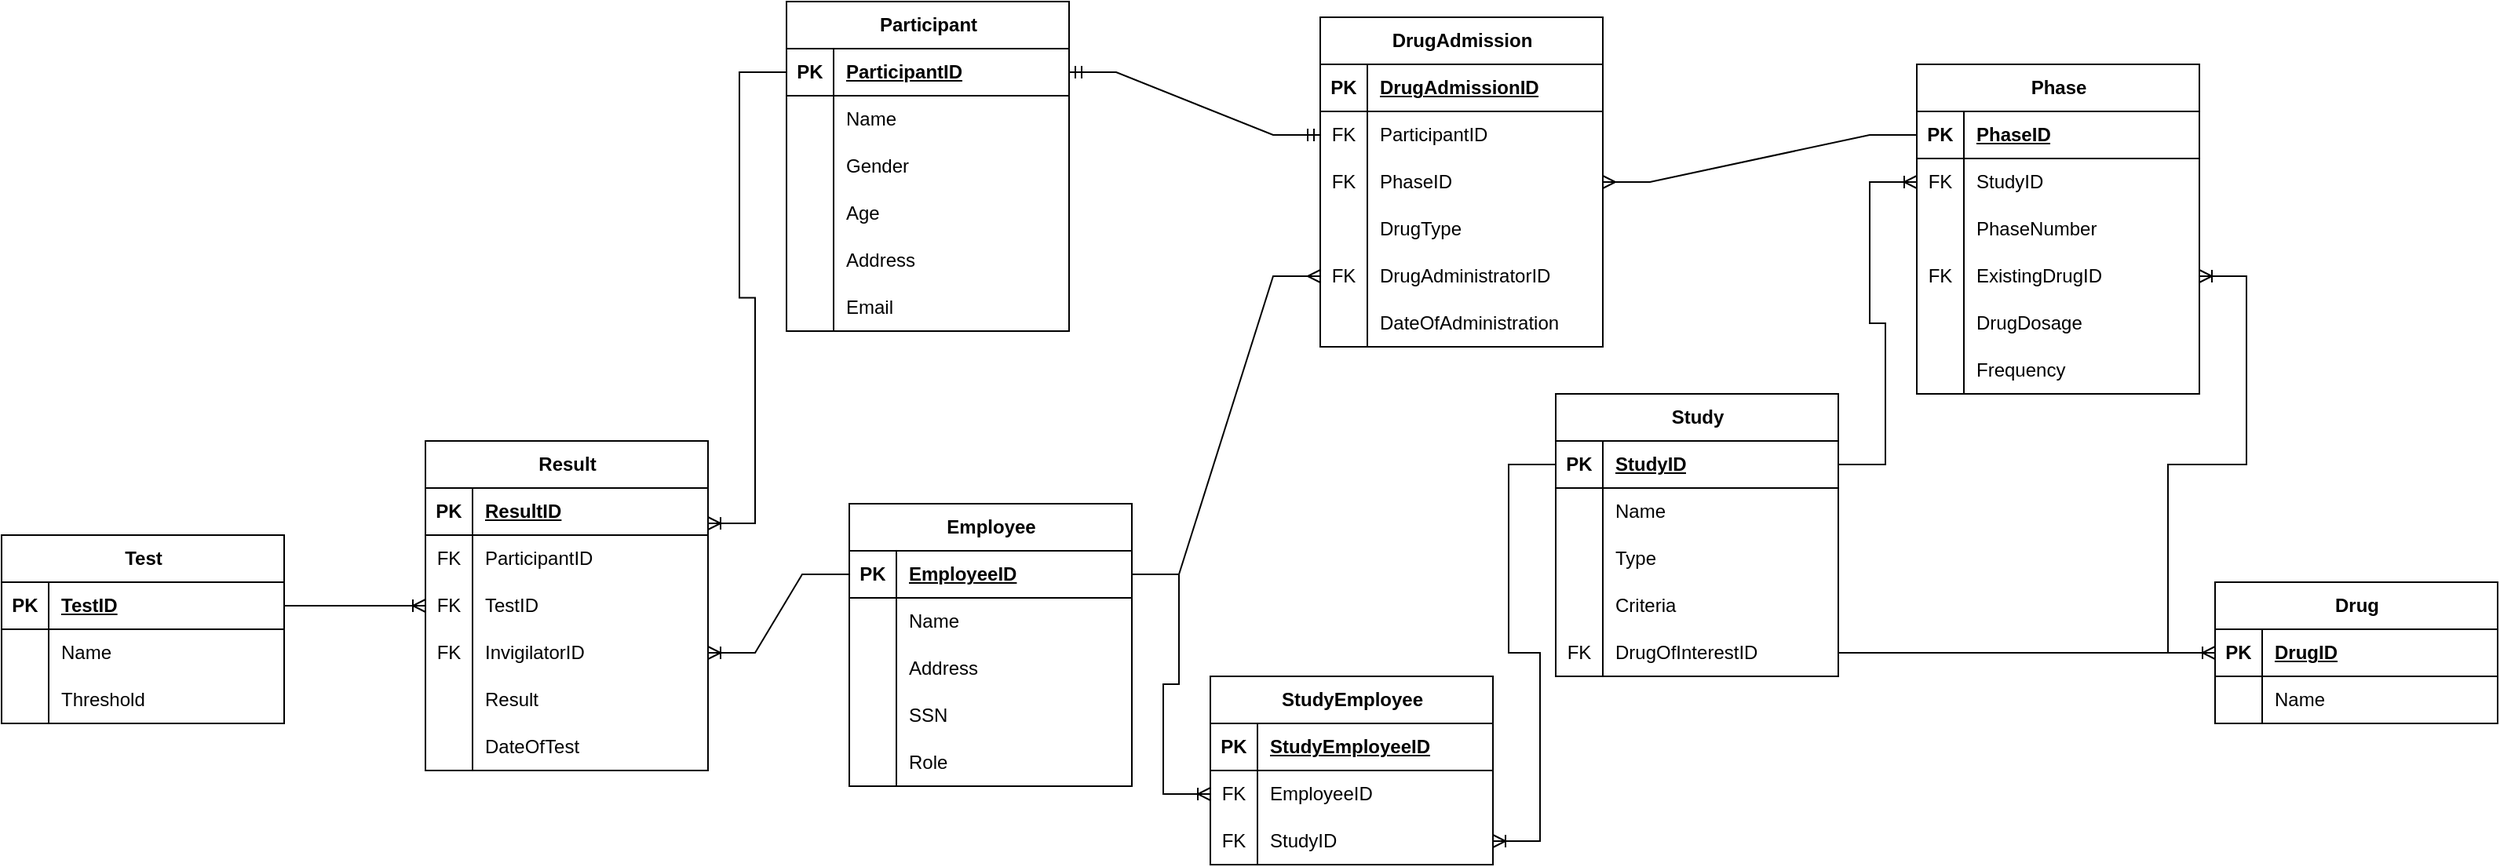 <mxfile version="21.2.1" type="device">
  <diagram name="Page-1" id="j7uCrE-fWcHwlGHhfNjC">
    <mxGraphModel dx="2475" dy="1668" grid="1" gridSize="10" guides="1" tooltips="1" connect="1" arrows="1" fold="1" page="1" pageScale="1" pageWidth="850" pageHeight="1100" math="0" shadow="0">
      <root>
        <mxCell id="0" />
        <mxCell id="1" parent="0" />
        <mxCell id="xBUgIP0bj6KtXKeb2Li7-1" value="DrugAdmission" style="shape=table;startSize=30;container=1;collapsible=1;childLayout=tableLayout;fixedRows=1;rowLines=0;fontStyle=1;align=center;resizeLast=1;html=1;" parent="1" vertex="1">
          <mxGeometry x="250" y="-1060" width="180" height="210" as="geometry" />
        </mxCell>
        <mxCell id="xBUgIP0bj6KtXKeb2Li7-2" value="" style="shape=tableRow;horizontal=0;startSize=0;swimlaneHead=0;swimlaneBody=0;fillColor=none;collapsible=0;dropTarget=0;points=[[0,0.5],[1,0.5]];portConstraint=eastwest;top=0;left=0;right=0;bottom=1;" parent="xBUgIP0bj6KtXKeb2Li7-1" vertex="1">
          <mxGeometry y="30" width="180" height="30" as="geometry" />
        </mxCell>
        <mxCell id="xBUgIP0bj6KtXKeb2Li7-3" value="PK" style="shape=partialRectangle;connectable=0;fillColor=none;top=0;left=0;bottom=0;right=0;fontStyle=1;overflow=hidden;whiteSpace=wrap;html=1;" parent="xBUgIP0bj6KtXKeb2Li7-2" vertex="1">
          <mxGeometry width="30" height="30" as="geometry">
            <mxRectangle width="30" height="30" as="alternateBounds" />
          </mxGeometry>
        </mxCell>
        <mxCell id="xBUgIP0bj6KtXKeb2Li7-4" value="DrugAdmissionID" style="shape=partialRectangle;connectable=0;fillColor=none;top=0;left=0;bottom=0;right=0;align=left;spacingLeft=6;fontStyle=5;overflow=hidden;whiteSpace=wrap;html=1;" parent="xBUgIP0bj6KtXKeb2Li7-2" vertex="1">
          <mxGeometry x="30" width="150" height="30" as="geometry">
            <mxRectangle width="150" height="30" as="alternateBounds" />
          </mxGeometry>
        </mxCell>
        <mxCell id="xBUgIP0bj6KtXKeb2Li7-5" value="" style="shape=tableRow;horizontal=0;startSize=0;swimlaneHead=0;swimlaneBody=0;fillColor=none;collapsible=0;dropTarget=0;points=[[0,0.5],[1,0.5]];portConstraint=eastwest;top=0;left=0;right=0;bottom=0;" parent="xBUgIP0bj6KtXKeb2Li7-1" vertex="1">
          <mxGeometry y="60" width="180" height="30" as="geometry" />
        </mxCell>
        <mxCell id="xBUgIP0bj6KtXKeb2Li7-6" value="FK" style="shape=partialRectangle;connectable=0;fillColor=none;top=0;left=0;bottom=0;right=0;editable=1;overflow=hidden;whiteSpace=wrap;html=1;" parent="xBUgIP0bj6KtXKeb2Li7-5" vertex="1">
          <mxGeometry width="30" height="30" as="geometry">
            <mxRectangle width="30" height="30" as="alternateBounds" />
          </mxGeometry>
        </mxCell>
        <mxCell id="xBUgIP0bj6KtXKeb2Li7-7" value="ParticipantID" style="shape=partialRectangle;connectable=0;fillColor=none;top=0;left=0;bottom=0;right=0;align=left;spacingLeft=6;overflow=hidden;whiteSpace=wrap;html=1;" parent="xBUgIP0bj6KtXKeb2Li7-5" vertex="1">
          <mxGeometry x="30" width="150" height="30" as="geometry">
            <mxRectangle width="150" height="30" as="alternateBounds" />
          </mxGeometry>
        </mxCell>
        <mxCell id="xBUgIP0bj6KtXKeb2Li7-8" value="" style="shape=tableRow;horizontal=0;startSize=0;swimlaneHead=0;swimlaneBody=0;fillColor=none;collapsible=0;dropTarget=0;points=[[0,0.5],[1,0.5]];portConstraint=eastwest;top=0;left=0;right=0;bottom=0;" parent="xBUgIP0bj6KtXKeb2Li7-1" vertex="1">
          <mxGeometry y="90" width="180" height="30" as="geometry" />
        </mxCell>
        <mxCell id="xBUgIP0bj6KtXKeb2Li7-9" value="FK" style="shape=partialRectangle;connectable=0;fillColor=none;top=0;left=0;bottom=0;right=0;editable=1;overflow=hidden;whiteSpace=wrap;html=1;" parent="xBUgIP0bj6KtXKeb2Li7-8" vertex="1">
          <mxGeometry width="30" height="30" as="geometry">
            <mxRectangle width="30" height="30" as="alternateBounds" />
          </mxGeometry>
        </mxCell>
        <mxCell id="xBUgIP0bj6KtXKeb2Li7-10" value="PhaseID" style="shape=partialRectangle;connectable=0;fillColor=none;top=0;left=0;bottom=0;right=0;align=left;spacingLeft=6;overflow=hidden;whiteSpace=wrap;html=1;" parent="xBUgIP0bj6KtXKeb2Li7-8" vertex="1">
          <mxGeometry x="30" width="150" height="30" as="geometry">
            <mxRectangle width="150" height="30" as="alternateBounds" />
          </mxGeometry>
        </mxCell>
        <mxCell id="xBUgIP0bj6KtXKeb2Li7-11" value="" style="shape=tableRow;horizontal=0;startSize=0;swimlaneHead=0;swimlaneBody=0;fillColor=none;collapsible=0;dropTarget=0;points=[[0,0.5],[1,0.5]];portConstraint=eastwest;top=0;left=0;right=0;bottom=0;" parent="xBUgIP0bj6KtXKeb2Li7-1" vertex="1">
          <mxGeometry y="120" width="180" height="30" as="geometry" />
        </mxCell>
        <mxCell id="xBUgIP0bj6KtXKeb2Li7-12" value="" style="shape=partialRectangle;connectable=0;fillColor=none;top=0;left=0;bottom=0;right=0;editable=1;overflow=hidden;whiteSpace=wrap;html=1;" parent="xBUgIP0bj6KtXKeb2Li7-11" vertex="1">
          <mxGeometry width="30" height="30" as="geometry">
            <mxRectangle width="30" height="30" as="alternateBounds" />
          </mxGeometry>
        </mxCell>
        <mxCell id="xBUgIP0bj6KtXKeb2Li7-13" value="DrugType" style="shape=partialRectangle;connectable=0;fillColor=none;top=0;left=0;bottom=0;right=0;align=left;spacingLeft=6;overflow=hidden;whiteSpace=wrap;html=1;" parent="xBUgIP0bj6KtXKeb2Li7-11" vertex="1">
          <mxGeometry x="30" width="150" height="30" as="geometry">
            <mxRectangle width="150" height="30" as="alternateBounds" />
          </mxGeometry>
        </mxCell>
        <mxCell id="xBUgIP0bj6KtXKeb2Li7-14" value="" style="shape=tableRow;horizontal=0;startSize=0;swimlaneHead=0;swimlaneBody=0;fillColor=none;collapsible=0;dropTarget=0;points=[[0,0.5],[1,0.5]];portConstraint=eastwest;top=0;left=0;right=0;bottom=0;" parent="xBUgIP0bj6KtXKeb2Li7-1" vertex="1">
          <mxGeometry y="150" width="180" height="30" as="geometry" />
        </mxCell>
        <mxCell id="xBUgIP0bj6KtXKeb2Li7-15" value="FK" style="shape=partialRectangle;connectable=0;fillColor=none;top=0;left=0;bottom=0;right=0;editable=1;overflow=hidden;whiteSpace=wrap;html=1;" parent="xBUgIP0bj6KtXKeb2Li7-14" vertex="1">
          <mxGeometry width="30" height="30" as="geometry">
            <mxRectangle width="30" height="30" as="alternateBounds" />
          </mxGeometry>
        </mxCell>
        <mxCell id="xBUgIP0bj6KtXKeb2Li7-16" value="DrugAdministratorID" style="shape=partialRectangle;connectable=0;fillColor=none;top=0;left=0;bottom=0;right=0;align=left;spacingLeft=6;overflow=hidden;whiteSpace=wrap;html=1;" parent="xBUgIP0bj6KtXKeb2Li7-14" vertex="1">
          <mxGeometry x="30" width="150" height="30" as="geometry">
            <mxRectangle width="150" height="30" as="alternateBounds" />
          </mxGeometry>
        </mxCell>
        <mxCell id="xBUgIP0bj6KtXKeb2Li7-17" value="" style="shape=tableRow;horizontal=0;startSize=0;swimlaneHead=0;swimlaneBody=0;fillColor=none;collapsible=0;dropTarget=0;points=[[0,0.5],[1,0.5]];portConstraint=eastwest;top=0;left=0;right=0;bottom=0;" parent="xBUgIP0bj6KtXKeb2Li7-1" vertex="1">
          <mxGeometry y="180" width="180" height="30" as="geometry" />
        </mxCell>
        <mxCell id="xBUgIP0bj6KtXKeb2Li7-18" value="" style="shape=partialRectangle;connectable=0;fillColor=none;top=0;left=0;bottom=0;right=0;editable=1;overflow=hidden;whiteSpace=wrap;html=1;" parent="xBUgIP0bj6KtXKeb2Li7-17" vertex="1">
          <mxGeometry width="30" height="30" as="geometry">
            <mxRectangle width="30" height="30" as="alternateBounds" />
          </mxGeometry>
        </mxCell>
        <mxCell id="xBUgIP0bj6KtXKeb2Li7-19" value="DateOfAdministration" style="shape=partialRectangle;connectable=0;fillColor=none;top=0;left=0;bottom=0;right=0;align=left;spacingLeft=6;overflow=hidden;whiteSpace=wrap;html=1;" parent="xBUgIP0bj6KtXKeb2Li7-17" vertex="1">
          <mxGeometry x="30" width="150" height="30" as="geometry">
            <mxRectangle width="150" height="30" as="alternateBounds" />
          </mxGeometry>
        </mxCell>
        <mxCell id="xBUgIP0bj6KtXKeb2Li7-20" value="Phase" style="shape=table;startSize=30;container=1;collapsible=1;childLayout=tableLayout;fixedRows=1;rowLines=0;fontStyle=1;align=center;resizeLast=1;html=1;" parent="1" vertex="1">
          <mxGeometry x="630" y="-1030" width="180" height="210" as="geometry" />
        </mxCell>
        <mxCell id="xBUgIP0bj6KtXKeb2Li7-21" value="" style="shape=tableRow;horizontal=0;startSize=0;swimlaneHead=0;swimlaneBody=0;fillColor=none;collapsible=0;dropTarget=0;points=[[0,0.5],[1,0.5]];portConstraint=eastwest;top=0;left=0;right=0;bottom=1;" parent="xBUgIP0bj6KtXKeb2Li7-20" vertex="1">
          <mxGeometry y="30" width="180" height="30" as="geometry" />
        </mxCell>
        <mxCell id="xBUgIP0bj6KtXKeb2Li7-22" value="PK" style="shape=partialRectangle;connectable=0;fillColor=none;top=0;left=0;bottom=0;right=0;fontStyle=1;overflow=hidden;whiteSpace=wrap;html=1;" parent="xBUgIP0bj6KtXKeb2Li7-21" vertex="1">
          <mxGeometry width="30" height="30" as="geometry">
            <mxRectangle width="30" height="30" as="alternateBounds" />
          </mxGeometry>
        </mxCell>
        <mxCell id="xBUgIP0bj6KtXKeb2Li7-23" value="PhaseID" style="shape=partialRectangle;connectable=0;fillColor=none;top=0;left=0;bottom=0;right=0;align=left;spacingLeft=6;fontStyle=5;overflow=hidden;whiteSpace=wrap;html=1;" parent="xBUgIP0bj6KtXKeb2Li7-21" vertex="1">
          <mxGeometry x="30" width="150" height="30" as="geometry">
            <mxRectangle width="150" height="30" as="alternateBounds" />
          </mxGeometry>
        </mxCell>
        <mxCell id="xBUgIP0bj6KtXKeb2Li7-24" value="" style="shape=tableRow;horizontal=0;startSize=0;swimlaneHead=0;swimlaneBody=0;fillColor=none;collapsible=0;dropTarget=0;points=[[0,0.5],[1,0.5]];portConstraint=eastwest;top=0;left=0;right=0;bottom=0;" parent="xBUgIP0bj6KtXKeb2Li7-20" vertex="1">
          <mxGeometry y="60" width="180" height="30" as="geometry" />
        </mxCell>
        <mxCell id="xBUgIP0bj6KtXKeb2Li7-25" value="FK" style="shape=partialRectangle;connectable=0;fillColor=none;top=0;left=0;bottom=0;right=0;editable=1;overflow=hidden;whiteSpace=wrap;html=1;" parent="xBUgIP0bj6KtXKeb2Li7-24" vertex="1">
          <mxGeometry width="30" height="30" as="geometry">
            <mxRectangle width="30" height="30" as="alternateBounds" />
          </mxGeometry>
        </mxCell>
        <mxCell id="xBUgIP0bj6KtXKeb2Li7-26" value="StudyID" style="shape=partialRectangle;connectable=0;fillColor=none;top=0;left=0;bottom=0;right=0;align=left;spacingLeft=6;overflow=hidden;whiteSpace=wrap;html=1;" parent="xBUgIP0bj6KtXKeb2Li7-24" vertex="1">
          <mxGeometry x="30" width="150" height="30" as="geometry">
            <mxRectangle width="150" height="30" as="alternateBounds" />
          </mxGeometry>
        </mxCell>
        <mxCell id="xBUgIP0bj6KtXKeb2Li7-27" value="" style="shape=tableRow;horizontal=0;startSize=0;swimlaneHead=0;swimlaneBody=0;fillColor=none;collapsible=0;dropTarget=0;points=[[0,0.5],[1,0.5]];portConstraint=eastwest;top=0;left=0;right=0;bottom=0;" parent="xBUgIP0bj6KtXKeb2Li7-20" vertex="1">
          <mxGeometry y="90" width="180" height="30" as="geometry" />
        </mxCell>
        <mxCell id="xBUgIP0bj6KtXKeb2Li7-28" value="" style="shape=partialRectangle;connectable=0;fillColor=none;top=0;left=0;bottom=0;right=0;editable=1;overflow=hidden;whiteSpace=wrap;html=1;" parent="xBUgIP0bj6KtXKeb2Li7-27" vertex="1">
          <mxGeometry width="30" height="30" as="geometry">
            <mxRectangle width="30" height="30" as="alternateBounds" />
          </mxGeometry>
        </mxCell>
        <mxCell id="xBUgIP0bj6KtXKeb2Li7-29" value="PhaseNumber" style="shape=partialRectangle;connectable=0;fillColor=none;top=0;left=0;bottom=0;right=0;align=left;spacingLeft=6;overflow=hidden;whiteSpace=wrap;html=1;" parent="xBUgIP0bj6KtXKeb2Li7-27" vertex="1">
          <mxGeometry x="30" width="150" height="30" as="geometry">
            <mxRectangle width="150" height="30" as="alternateBounds" />
          </mxGeometry>
        </mxCell>
        <mxCell id="xBUgIP0bj6KtXKeb2Li7-30" value="" style="shape=tableRow;horizontal=0;startSize=0;swimlaneHead=0;swimlaneBody=0;fillColor=none;collapsible=0;dropTarget=0;points=[[0,0.5],[1,0.5]];portConstraint=eastwest;top=0;left=0;right=0;bottom=0;" parent="xBUgIP0bj6KtXKeb2Li7-20" vertex="1">
          <mxGeometry y="120" width="180" height="30" as="geometry" />
        </mxCell>
        <mxCell id="xBUgIP0bj6KtXKeb2Li7-31" value="FK" style="shape=partialRectangle;connectable=0;fillColor=none;top=0;left=0;bottom=0;right=0;editable=1;overflow=hidden;whiteSpace=wrap;html=1;" parent="xBUgIP0bj6KtXKeb2Li7-30" vertex="1">
          <mxGeometry width="30" height="30" as="geometry">
            <mxRectangle width="30" height="30" as="alternateBounds" />
          </mxGeometry>
        </mxCell>
        <mxCell id="xBUgIP0bj6KtXKeb2Li7-32" value="ExistingDrugID" style="shape=partialRectangle;connectable=0;fillColor=none;top=0;left=0;bottom=0;right=0;align=left;spacingLeft=6;overflow=hidden;whiteSpace=wrap;html=1;" parent="xBUgIP0bj6KtXKeb2Li7-30" vertex="1">
          <mxGeometry x="30" width="150" height="30" as="geometry">
            <mxRectangle width="150" height="30" as="alternateBounds" />
          </mxGeometry>
        </mxCell>
        <mxCell id="xBUgIP0bj6KtXKeb2Li7-33" value="" style="shape=tableRow;horizontal=0;startSize=0;swimlaneHead=0;swimlaneBody=0;fillColor=none;collapsible=0;dropTarget=0;points=[[0,0.5],[1,0.5]];portConstraint=eastwest;top=0;left=0;right=0;bottom=0;" parent="xBUgIP0bj6KtXKeb2Li7-20" vertex="1">
          <mxGeometry y="150" width="180" height="30" as="geometry" />
        </mxCell>
        <mxCell id="xBUgIP0bj6KtXKeb2Li7-34" value="" style="shape=partialRectangle;connectable=0;fillColor=none;top=0;left=0;bottom=0;right=0;editable=1;overflow=hidden;whiteSpace=wrap;html=1;" parent="xBUgIP0bj6KtXKeb2Li7-33" vertex="1">
          <mxGeometry width="30" height="30" as="geometry">
            <mxRectangle width="30" height="30" as="alternateBounds" />
          </mxGeometry>
        </mxCell>
        <mxCell id="xBUgIP0bj6KtXKeb2Li7-35" value="DrugDosage" style="shape=partialRectangle;connectable=0;fillColor=none;top=0;left=0;bottom=0;right=0;align=left;spacingLeft=6;overflow=hidden;whiteSpace=wrap;html=1;" parent="xBUgIP0bj6KtXKeb2Li7-33" vertex="1">
          <mxGeometry x="30" width="150" height="30" as="geometry">
            <mxRectangle width="150" height="30" as="alternateBounds" />
          </mxGeometry>
        </mxCell>
        <mxCell id="xBUgIP0bj6KtXKeb2Li7-36" value="" style="shape=tableRow;horizontal=0;startSize=0;swimlaneHead=0;swimlaneBody=0;fillColor=none;collapsible=0;dropTarget=0;points=[[0,0.5],[1,0.5]];portConstraint=eastwest;top=0;left=0;right=0;bottom=0;" parent="xBUgIP0bj6KtXKeb2Li7-20" vertex="1">
          <mxGeometry y="180" width="180" height="30" as="geometry" />
        </mxCell>
        <mxCell id="xBUgIP0bj6KtXKeb2Li7-37" value="" style="shape=partialRectangle;connectable=0;fillColor=none;top=0;left=0;bottom=0;right=0;editable=1;overflow=hidden;whiteSpace=wrap;html=1;" parent="xBUgIP0bj6KtXKeb2Li7-36" vertex="1">
          <mxGeometry width="30" height="30" as="geometry">
            <mxRectangle width="30" height="30" as="alternateBounds" />
          </mxGeometry>
        </mxCell>
        <mxCell id="xBUgIP0bj6KtXKeb2Li7-38" value="Frequency" style="shape=partialRectangle;connectable=0;fillColor=none;top=0;left=0;bottom=0;right=0;align=left;spacingLeft=6;overflow=hidden;whiteSpace=wrap;html=1;" parent="xBUgIP0bj6KtXKeb2Li7-36" vertex="1">
          <mxGeometry x="30" width="150" height="30" as="geometry">
            <mxRectangle width="150" height="30" as="alternateBounds" />
          </mxGeometry>
        </mxCell>
        <mxCell id="xBUgIP0bj6KtXKeb2Li7-39" value="Drug" style="shape=table;startSize=30;container=1;collapsible=1;childLayout=tableLayout;fixedRows=1;rowLines=0;fontStyle=1;align=center;resizeLast=1;html=1;" parent="1" vertex="1">
          <mxGeometry x="820" y="-700" width="180" height="90" as="geometry" />
        </mxCell>
        <mxCell id="xBUgIP0bj6KtXKeb2Li7-40" value="" style="shape=tableRow;horizontal=0;startSize=0;swimlaneHead=0;swimlaneBody=0;fillColor=none;collapsible=0;dropTarget=0;points=[[0,0.5],[1,0.5]];portConstraint=eastwest;top=0;left=0;right=0;bottom=1;" parent="xBUgIP0bj6KtXKeb2Li7-39" vertex="1">
          <mxGeometry y="30" width="180" height="30" as="geometry" />
        </mxCell>
        <mxCell id="xBUgIP0bj6KtXKeb2Li7-41" value="PK" style="shape=partialRectangle;connectable=0;fillColor=none;top=0;left=0;bottom=0;right=0;fontStyle=1;overflow=hidden;whiteSpace=wrap;html=1;" parent="xBUgIP0bj6KtXKeb2Li7-40" vertex="1">
          <mxGeometry width="30" height="30" as="geometry">
            <mxRectangle width="30" height="30" as="alternateBounds" />
          </mxGeometry>
        </mxCell>
        <mxCell id="xBUgIP0bj6KtXKeb2Li7-42" value="DrugID" style="shape=partialRectangle;connectable=0;fillColor=none;top=0;left=0;bottom=0;right=0;align=left;spacingLeft=6;fontStyle=5;overflow=hidden;whiteSpace=wrap;html=1;" parent="xBUgIP0bj6KtXKeb2Li7-40" vertex="1">
          <mxGeometry x="30" width="150" height="30" as="geometry">
            <mxRectangle width="150" height="30" as="alternateBounds" />
          </mxGeometry>
        </mxCell>
        <mxCell id="xBUgIP0bj6KtXKeb2Li7-43" value="" style="shape=tableRow;horizontal=0;startSize=0;swimlaneHead=0;swimlaneBody=0;fillColor=none;collapsible=0;dropTarget=0;points=[[0,0.5],[1,0.5]];portConstraint=eastwest;top=0;left=0;right=0;bottom=0;" parent="xBUgIP0bj6KtXKeb2Li7-39" vertex="1">
          <mxGeometry y="60" width="180" height="30" as="geometry" />
        </mxCell>
        <mxCell id="xBUgIP0bj6KtXKeb2Li7-44" value="" style="shape=partialRectangle;connectable=0;fillColor=none;top=0;left=0;bottom=0;right=0;editable=1;overflow=hidden;whiteSpace=wrap;html=1;" parent="xBUgIP0bj6KtXKeb2Li7-43" vertex="1">
          <mxGeometry width="30" height="30" as="geometry">
            <mxRectangle width="30" height="30" as="alternateBounds" />
          </mxGeometry>
        </mxCell>
        <mxCell id="xBUgIP0bj6KtXKeb2Li7-45" value="Name" style="shape=partialRectangle;connectable=0;fillColor=none;top=0;left=0;bottom=0;right=0;align=left;spacingLeft=6;overflow=hidden;whiteSpace=wrap;html=1;" parent="xBUgIP0bj6KtXKeb2Li7-43" vertex="1">
          <mxGeometry x="30" width="150" height="30" as="geometry">
            <mxRectangle width="150" height="30" as="alternateBounds" />
          </mxGeometry>
        </mxCell>
        <mxCell id="xBUgIP0bj6KtXKeb2Li7-46" value="Study" style="shape=table;startSize=30;container=1;collapsible=1;childLayout=tableLayout;fixedRows=1;rowLines=0;fontStyle=1;align=center;resizeLast=1;html=1;" parent="1" vertex="1">
          <mxGeometry x="400" y="-820" width="180" height="180" as="geometry" />
        </mxCell>
        <mxCell id="xBUgIP0bj6KtXKeb2Li7-47" value="" style="shape=tableRow;horizontal=0;startSize=0;swimlaneHead=0;swimlaneBody=0;fillColor=none;collapsible=0;dropTarget=0;points=[[0,0.5],[1,0.5]];portConstraint=eastwest;top=0;left=0;right=0;bottom=1;" parent="xBUgIP0bj6KtXKeb2Li7-46" vertex="1">
          <mxGeometry y="30" width="180" height="30" as="geometry" />
        </mxCell>
        <mxCell id="xBUgIP0bj6KtXKeb2Li7-48" value="PK" style="shape=partialRectangle;connectable=0;fillColor=none;top=0;left=0;bottom=0;right=0;fontStyle=1;overflow=hidden;whiteSpace=wrap;html=1;" parent="xBUgIP0bj6KtXKeb2Li7-47" vertex="1">
          <mxGeometry width="30" height="30" as="geometry">
            <mxRectangle width="30" height="30" as="alternateBounds" />
          </mxGeometry>
        </mxCell>
        <mxCell id="xBUgIP0bj6KtXKeb2Li7-49" value="StudyID" style="shape=partialRectangle;connectable=0;fillColor=none;top=0;left=0;bottom=0;right=0;align=left;spacingLeft=6;fontStyle=5;overflow=hidden;whiteSpace=wrap;html=1;" parent="xBUgIP0bj6KtXKeb2Li7-47" vertex="1">
          <mxGeometry x="30" width="150" height="30" as="geometry">
            <mxRectangle width="150" height="30" as="alternateBounds" />
          </mxGeometry>
        </mxCell>
        <mxCell id="xBUgIP0bj6KtXKeb2Li7-50" value="" style="shape=tableRow;horizontal=0;startSize=0;swimlaneHead=0;swimlaneBody=0;fillColor=none;collapsible=0;dropTarget=0;points=[[0,0.5],[1,0.5]];portConstraint=eastwest;top=0;left=0;right=0;bottom=0;" parent="xBUgIP0bj6KtXKeb2Li7-46" vertex="1">
          <mxGeometry y="60" width="180" height="30" as="geometry" />
        </mxCell>
        <mxCell id="xBUgIP0bj6KtXKeb2Li7-51" value="&lt;span style=&quot;white-space: pre;&quot;&gt; &lt;/span&gt;" style="shape=partialRectangle;connectable=0;fillColor=none;top=0;left=0;bottom=0;right=0;editable=1;overflow=hidden;whiteSpace=wrap;html=1;" parent="xBUgIP0bj6KtXKeb2Li7-50" vertex="1">
          <mxGeometry width="30" height="30" as="geometry">
            <mxRectangle width="30" height="30" as="alternateBounds" />
          </mxGeometry>
        </mxCell>
        <mxCell id="xBUgIP0bj6KtXKeb2Li7-52" value="Name" style="shape=partialRectangle;connectable=0;fillColor=none;top=0;left=0;bottom=0;right=0;align=left;spacingLeft=6;overflow=hidden;whiteSpace=wrap;html=1;" parent="xBUgIP0bj6KtXKeb2Li7-50" vertex="1">
          <mxGeometry x="30" width="150" height="30" as="geometry">
            <mxRectangle width="150" height="30" as="alternateBounds" />
          </mxGeometry>
        </mxCell>
        <mxCell id="xBUgIP0bj6KtXKeb2Li7-53" value="" style="shape=tableRow;horizontal=0;startSize=0;swimlaneHead=0;swimlaneBody=0;fillColor=none;collapsible=0;dropTarget=0;points=[[0,0.5],[1,0.5]];portConstraint=eastwest;top=0;left=0;right=0;bottom=0;" parent="xBUgIP0bj6KtXKeb2Li7-46" vertex="1">
          <mxGeometry y="90" width="180" height="30" as="geometry" />
        </mxCell>
        <mxCell id="xBUgIP0bj6KtXKeb2Li7-54" value="" style="shape=partialRectangle;connectable=0;fillColor=none;top=0;left=0;bottom=0;right=0;editable=1;overflow=hidden;whiteSpace=wrap;html=1;" parent="xBUgIP0bj6KtXKeb2Li7-53" vertex="1">
          <mxGeometry width="30" height="30" as="geometry">
            <mxRectangle width="30" height="30" as="alternateBounds" />
          </mxGeometry>
        </mxCell>
        <mxCell id="xBUgIP0bj6KtXKeb2Li7-55" value="Type" style="shape=partialRectangle;connectable=0;fillColor=none;top=0;left=0;bottom=0;right=0;align=left;spacingLeft=6;overflow=hidden;whiteSpace=wrap;html=1;" parent="xBUgIP0bj6KtXKeb2Li7-53" vertex="1">
          <mxGeometry x="30" width="150" height="30" as="geometry">
            <mxRectangle width="150" height="30" as="alternateBounds" />
          </mxGeometry>
        </mxCell>
        <mxCell id="xBUgIP0bj6KtXKeb2Li7-56" value="" style="shape=tableRow;horizontal=0;startSize=0;swimlaneHead=0;swimlaneBody=0;fillColor=none;collapsible=0;dropTarget=0;points=[[0,0.5],[1,0.5]];portConstraint=eastwest;top=0;left=0;right=0;bottom=0;" parent="xBUgIP0bj6KtXKeb2Li7-46" vertex="1">
          <mxGeometry y="120" width="180" height="30" as="geometry" />
        </mxCell>
        <mxCell id="xBUgIP0bj6KtXKeb2Li7-57" value="" style="shape=partialRectangle;connectable=0;fillColor=none;top=0;left=0;bottom=0;right=0;editable=1;overflow=hidden;whiteSpace=wrap;html=1;" parent="xBUgIP0bj6KtXKeb2Li7-56" vertex="1">
          <mxGeometry width="30" height="30" as="geometry">
            <mxRectangle width="30" height="30" as="alternateBounds" />
          </mxGeometry>
        </mxCell>
        <mxCell id="xBUgIP0bj6KtXKeb2Li7-58" value="Criteria" style="shape=partialRectangle;connectable=0;fillColor=none;top=0;left=0;bottom=0;right=0;align=left;spacingLeft=6;overflow=hidden;whiteSpace=wrap;html=1;" parent="xBUgIP0bj6KtXKeb2Li7-56" vertex="1">
          <mxGeometry x="30" width="150" height="30" as="geometry">
            <mxRectangle width="150" height="30" as="alternateBounds" />
          </mxGeometry>
        </mxCell>
        <mxCell id="xBUgIP0bj6KtXKeb2Li7-59" value="" style="shape=tableRow;horizontal=0;startSize=0;swimlaneHead=0;swimlaneBody=0;fillColor=none;collapsible=0;dropTarget=0;points=[[0,0.5],[1,0.5]];portConstraint=eastwest;top=0;left=0;right=0;bottom=0;" parent="xBUgIP0bj6KtXKeb2Li7-46" vertex="1">
          <mxGeometry y="150" width="180" height="30" as="geometry" />
        </mxCell>
        <mxCell id="xBUgIP0bj6KtXKeb2Li7-60" value="FK" style="shape=partialRectangle;connectable=0;fillColor=none;top=0;left=0;bottom=0;right=0;editable=1;overflow=hidden;whiteSpace=wrap;html=1;" parent="xBUgIP0bj6KtXKeb2Li7-59" vertex="1">
          <mxGeometry width="30" height="30" as="geometry">
            <mxRectangle width="30" height="30" as="alternateBounds" />
          </mxGeometry>
        </mxCell>
        <mxCell id="xBUgIP0bj6KtXKeb2Li7-61" value="DrugOfInterestID" style="shape=partialRectangle;connectable=0;fillColor=none;top=0;left=0;bottom=0;right=0;align=left;spacingLeft=6;overflow=hidden;whiteSpace=wrap;html=1;" parent="xBUgIP0bj6KtXKeb2Li7-59" vertex="1">
          <mxGeometry x="30" width="150" height="30" as="geometry">
            <mxRectangle width="150" height="30" as="alternateBounds" />
          </mxGeometry>
        </mxCell>
        <mxCell id="xBUgIP0bj6KtXKeb2Li7-62" value="Employee" style="shape=table;startSize=30;container=1;collapsible=1;childLayout=tableLayout;fixedRows=1;rowLines=0;fontStyle=1;align=center;resizeLast=1;html=1;" parent="1" vertex="1">
          <mxGeometry x="-50" y="-750" width="180" height="180" as="geometry" />
        </mxCell>
        <mxCell id="xBUgIP0bj6KtXKeb2Li7-63" value="" style="shape=tableRow;horizontal=0;startSize=0;swimlaneHead=0;swimlaneBody=0;fillColor=none;collapsible=0;dropTarget=0;points=[[0,0.5],[1,0.5]];portConstraint=eastwest;top=0;left=0;right=0;bottom=1;" parent="xBUgIP0bj6KtXKeb2Li7-62" vertex="1">
          <mxGeometry y="30" width="180" height="30" as="geometry" />
        </mxCell>
        <mxCell id="xBUgIP0bj6KtXKeb2Li7-64" value="PK" style="shape=partialRectangle;connectable=0;fillColor=none;top=0;left=0;bottom=0;right=0;fontStyle=1;overflow=hidden;whiteSpace=wrap;html=1;" parent="xBUgIP0bj6KtXKeb2Li7-63" vertex="1">
          <mxGeometry width="30" height="30" as="geometry">
            <mxRectangle width="30" height="30" as="alternateBounds" />
          </mxGeometry>
        </mxCell>
        <mxCell id="xBUgIP0bj6KtXKeb2Li7-65" value="EmployeeID" style="shape=partialRectangle;connectable=0;fillColor=none;top=0;left=0;bottom=0;right=0;align=left;spacingLeft=6;fontStyle=5;overflow=hidden;whiteSpace=wrap;html=1;" parent="xBUgIP0bj6KtXKeb2Li7-63" vertex="1">
          <mxGeometry x="30" width="150" height="30" as="geometry">
            <mxRectangle width="150" height="30" as="alternateBounds" />
          </mxGeometry>
        </mxCell>
        <mxCell id="xBUgIP0bj6KtXKeb2Li7-66" value="" style="shape=tableRow;horizontal=0;startSize=0;swimlaneHead=0;swimlaneBody=0;fillColor=none;collapsible=0;dropTarget=0;points=[[0,0.5],[1,0.5]];portConstraint=eastwest;top=0;left=0;right=0;bottom=0;" parent="xBUgIP0bj6KtXKeb2Li7-62" vertex="1">
          <mxGeometry y="60" width="180" height="30" as="geometry" />
        </mxCell>
        <mxCell id="xBUgIP0bj6KtXKeb2Li7-67" value="" style="shape=partialRectangle;connectable=0;fillColor=none;top=0;left=0;bottom=0;right=0;editable=1;overflow=hidden;whiteSpace=wrap;html=1;" parent="xBUgIP0bj6KtXKeb2Li7-66" vertex="1">
          <mxGeometry width="30" height="30" as="geometry">
            <mxRectangle width="30" height="30" as="alternateBounds" />
          </mxGeometry>
        </mxCell>
        <mxCell id="xBUgIP0bj6KtXKeb2Li7-68" value="Name" style="shape=partialRectangle;connectable=0;fillColor=none;top=0;left=0;bottom=0;right=0;align=left;spacingLeft=6;overflow=hidden;whiteSpace=wrap;html=1;" parent="xBUgIP0bj6KtXKeb2Li7-66" vertex="1">
          <mxGeometry x="30" width="150" height="30" as="geometry">
            <mxRectangle width="150" height="30" as="alternateBounds" />
          </mxGeometry>
        </mxCell>
        <mxCell id="xBUgIP0bj6KtXKeb2Li7-69" value="" style="shape=tableRow;horizontal=0;startSize=0;swimlaneHead=0;swimlaneBody=0;fillColor=none;collapsible=0;dropTarget=0;points=[[0,0.5],[1,0.5]];portConstraint=eastwest;top=0;left=0;right=0;bottom=0;" parent="xBUgIP0bj6KtXKeb2Li7-62" vertex="1">
          <mxGeometry y="90" width="180" height="30" as="geometry" />
        </mxCell>
        <mxCell id="xBUgIP0bj6KtXKeb2Li7-70" value="" style="shape=partialRectangle;connectable=0;fillColor=none;top=0;left=0;bottom=0;right=0;editable=1;overflow=hidden;whiteSpace=wrap;html=1;" parent="xBUgIP0bj6KtXKeb2Li7-69" vertex="1">
          <mxGeometry width="30" height="30" as="geometry">
            <mxRectangle width="30" height="30" as="alternateBounds" />
          </mxGeometry>
        </mxCell>
        <mxCell id="xBUgIP0bj6KtXKeb2Li7-71" value="Address" style="shape=partialRectangle;connectable=0;fillColor=none;top=0;left=0;bottom=0;right=0;align=left;spacingLeft=6;overflow=hidden;whiteSpace=wrap;html=1;" parent="xBUgIP0bj6KtXKeb2Li7-69" vertex="1">
          <mxGeometry x="30" width="150" height="30" as="geometry">
            <mxRectangle width="150" height="30" as="alternateBounds" />
          </mxGeometry>
        </mxCell>
        <mxCell id="xBUgIP0bj6KtXKeb2Li7-72" value="" style="shape=tableRow;horizontal=0;startSize=0;swimlaneHead=0;swimlaneBody=0;fillColor=none;collapsible=0;dropTarget=0;points=[[0,0.5],[1,0.5]];portConstraint=eastwest;top=0;left=0;right=0;bottom=0;" parent="xBUgIP0bj6KtXKeb2Li7-62" vertex="1">
          <mxGeometry y="120" width="180" height="30" as="geometry" />
        </mxCell>
        <mxCell id="xBUgIP0bj6KtXKeb2Li7-73" value="" style="shape=partialRectangle;connectable=0;fillColor=none;top=0;left=0;bottom=0;right=0;editable=1;overflow=hidden;whiteSpace=wrap;html=1;" parent="xBUgIP0bj6KtXKeb2Li7-72" vertex="1">
          <mxGeometry width="30" height="30" as="geometry">
            <mxRectangle width="30" height="30" as="alternateBounds" />
          </mxGeometry>
        </mxCell>
        <mxCell id="xBUgIP0bj6KtXKeb2Li7-74" value="SSN" style="shape=partialRectangle;connectable=0;fillColor=none;top=0;left=0;bottom=0;right=0;align=left;spacingLeft=6;overflow=hidden;whiteSpace=wrap;html=1;" parent="xBUgIP0bj6KtXKeb2Li7-72" vertex="1">
          <mxGeometry x="30" width="150" height="30" as="geometry">
            <mxRectangle width="150" height="30" as="alternateBounds" />
          </mxGeometry>
        </mxCell>
        <mxCell id="xBUgIP0bj6KtXKeb2Li7-75" value="" style="shape=tableRow;horizontal=0;startSize=0;swimlaneHead=0;swimlaneBody=0;fillColor=none;collapsible=0;dropTarget=0;points=[[0,0.5],[1,0.5]];portConstraint=eastwest;top=0;left=0;right=0;bottom=0;" parent="xBUgIP0bj6KtXKeb2Li7-62" vertex="1">
          <mxGeometry y="150" width="180" height="30" as="geometry" />
        </mxCell>
        <mxCell id="xBUgIP0bj6KtXKeb2Li7-76" value="" style="shape=partialRectangle;connectable=0;fillColor=none;top=0;left=0;bottom=0;right=0;editable=1;overflow=hidden;whiteSpace=wrap;html=1;" parent="xBUgIP0bj6KtXKeb2Li7-75" vertex="1">
          <mxGeometry width="30" height="30" as="geometry">
            <mxRectangle width="30" height="30" as="alternateBounds" />
          </mxGeometry>
        </mxCell>
        <mxCell id="xBUgIP0bj6KtXKeb2Li7-77" value="Role" style="shape=partialRectangle;connectable=0;fillColor=none;top=0;left=0;bottom=0;right=0;align=left;spacingLeft=6;overflow=hidden;whiteSpace=wrap;html=1;" parent="xBUgIP0bj6KtXKeb2Li7-75" vertex="1">
          <mxGeometry x="30" width="150" height="30" as="geometry">
            <mxRectangle width="150" height="30" as="alternateBounds" />
          </mxGeometry>
        </mxCell>
        <mxCell id="xBUgIP0bj6KtXKeb2Li7-78" value="Participant" style="shape=table;startSize=30;container=1;collapsible=1;childLayout=tableLayout;fixedRows=1;rowLines=0;fontStyle=1;align=center;resizeLast=1;html=1;" parent="1" vertex="1">
          <mxGeometry x="-90" y="-1070" width="180" height="210" as="geometry" />
        </mxCell>
        <mxCell id="xBUgIP0bj6KtXKeb2Li7-79" value="" style="shape=tableRow;horizontal=0;startSize=0;swimlaneHead=0;swimlaneBody=0;fillColor=none;collapsible=0;dropTarget=0;points=[[0,0.5],[1,0.5]];portConstraint=eastwest;top=0;left=0;right=0;bottom=1;" parent="xBUgIP0bj6KtXKeb2Li7-78" vertex="1">
          <mxGeometry y="30" width="180" height="30" as="geometry" />
        </mxCell>
        <mxCell id="xBUgIP0bj6KtXKeb2Li7-80" value="PK" style="shape=partialRectangle;connectable=0;fillColor=none;top=0;left=0;bottom=0;right=0;fontStyle=1;overflow=hidden;whiteSpace=wrap;html=1;" parent="xBUgIP0bj6KtXKeb2Li7-79" vertex="1">
          <mxGeometry width="30" height="30" as="geometry">
            <mxRectangle width="30" height="30" as="alternateBounds" />
          </mxGeometry>
        </mxCell>
        <mxCell id="xBUgIP0bj6KtXKeb2Li7-81" value="ParticipantID" style="shape=partialRectangle;connectable=0;fillColor=none;top=0;left=0;bottom=0;right=0;align=left;spacingLeft=6;fontStyle=5;overflow=hidden;whiteSpace=wrap;html=1;" parent="xBUgIP0bj6KtXKeb2Li7-79" vertex="1">
          <mxGeometry x="30" width="150" height="30" as="geometry">
            <mxRectangle width="150" height="30" as="alternateBounds" />
          </mxGeometry>
        </mxCell>
        <mxCell id="xBUgIP0bj6KtXKeb2Li7-82" value="" style="shape=tableRow;horizontal=0;startSize=0;swimlaneHead=0;swimlaneBody=0;fillColor=none;collapsible=0;dropTarget=0;points=[[0,0.5],[1,0.5]];portConstraint=eastwest;top=0;left=0;right=0;bottom=0;" parent="xBUgIP0bj6KtXKeb2Li7-78" vertex="1">
          <mxGeometry y="60" width="180" height="30" as="geometry" />
        </mxCell>
        <mxCell id="xBUgIP0bj6KtXKeb2Li7-83" value="" style="shape=partialRectangle;connectable=0;fillColor=none;top=0;left=0;bottom=0;right=0;editable=1;overflow=hidden;whiteSpace=wrap;html=1;" parent="xBUgIP0bj6KtXKeb2Li7-82" vertex="1">
          <mxGeometry width="30" height="30" as="geometry">
            <mxRectangle width="30" height="30" as="alternateBounds" />
          </mxGeometry>
        </mxCell>
        <mxCell id="xBUgIP0bj6KtXKeb2Li7-84" value="Name" style="shape=partialRectangle;connectable=0;fillColor=none;top=0;left=0;bottom=0;right=0;align=left;spacingLeft=6;overflow=hidden;whiteSpace=wrap;html=1;" parent="xBUgIP0bj6KtXKeb2Li7-82" vertex="1">
          <mxGeometry x="30" width="150" height="30" as="geometry">
            <mxRectangle width="150" height="30" as="alternateBounds" />
          </mxGeometry>
        </mxCell>
        <mxCell id="xBUgIP0bj6KtXKeb2Li7-85" value="" style="shape=tableRow;horizontal=0;startSize=0;swimlaneHead=0;swimlaneBody=0;fillColor=none;collapsible=0;dropTarget=0;points=[[0,0.5],[1,0.5]];portConstraint=eastwest;top=0;left=0;right=0;bottom=0;" parent="xBUgIP0bj6KtXKeb2Li7-78" vertex="1">
          <mxGeometry y="90" width="180" height="30" as="geometry" />
        </mxCell>
        <mxCell id="xBUgIP0bj6KtXKeb2Li7-86" value="" style="shape=partialRectangle;connectable=0;fillColor=none;top=0;left=0;bottom=0;right=0;editable=1;overflow=hidden;whiteSpace=wrap;html=1;" parent="xBUgIP0bj6KtXKeb2Li7-85" vertex="1">
          <mxGeometry width="30" height="30" as="geometry">
            <mxRectangle width="30" height="30" as="alternateBounds" />
          </mxGeometry>
        </mxCell>
        <mxCell id="xBUgIP0bj6KtXKeb2Li7-87" value="Gender" style="shape=partialRectangle;connectable=0;fillColor=none;top=0;left=0;bottom=0;right=0;align=left;spacingLeft=6;overflow=hidden;whiteSpace=wrap;html=1;" parent="xBUgIP0bj6KtXKeb2Li7-85" vertex="1">
          <mxGeometry x="30" width="150" height="30" as="geometry">
            <mxRectangle width="150" height="30" as="alternateBounds" />
          </mxGeometry>
        </mxCell>
        <mxCell id="xBUgIP0bj6KtXKeb2Li7-88" value="" style="shape=tableRow;horizontal=0;startSize=0;swimlaneHead=0;swimlaneBody=0;fillColor=none;collapsible=0;dropTarget=0;points=[[0,0.5],[1,0.5]];portConstraint=eastwest;top=0;left=0;right=0;bottom=0;" parent="xBUgIP0bj6KtXKeb2Li7-78" vertex="1">
          <mxGeometry y="120" width="180" height="30" as="geometry" />
        </mxCell>
        <mxCell id="xBUgIP0bj6KtXKeb2Li7-89" value="" style="shape=partialRectangle;connectable=0;fillColor=none;top=0;left=0;bottom=0;right=0;editable=1;overflow=hidden;whiteSpace=wrap;html=1;" parent="xBUgIP0bj6KtXKeb2Li7-88" vertex="1">
          <mxGeometry width="30" height="30" as="geometry">
            <mxRectangle width="30" height="30" as="alternateBounds" />
          </mxGeometry>
        </mxCell>
        <mxCell id="xBUgIP0bj6KtXKeb2Li7-90" value="Age" style="shape=partialRectangle;connectable=0;fillColor=none;top=0;left=0;bottom=0;right=0;align=left;spacingLeft=6;overflow=hidden;whiteSpace=wrap;html=1;" parent="xBUgIP0bj6KtXKeb2Li7-88" vertex="1">
          <mxGeometry x="30" width="150" height="30" as="geometry">
            <mxRectangle width="150" height="30" as="alternateBounds" />
          </mxGeometry>
        </mxCell>
        <mxCell id="xBUgIP0bj6KtXKeb2Li7-94" value="" style="shape=tableRow;horizontal=0;startSize=0;swimlaneHead=0;swimlaneBody=0;fillColor=none;collapsible=0;dropTarget=0;points=[[0,0.5],[1,0.5]];portConstraint=eastwest;top=0;left=0;right=0;bottom=0;" parent="xBUgIP0bj6KtXKeb2Li7-78" vertex="1">
          <mxGeometry y="150" width="180" height="30" as="geometry" />
        </mxCell>
        <mxCell id="xBUgIP0bj6KtXKeb2Li7-95" value="" style="shape=partialRectangle;connectable=0;fillColor=none;top=0;left=0;bottom=0;right=0;editable=1;overflow=hidden;whiteSpace=wrap;html=1;" parent="xBUgIP0bj6KtXKeb2Li7-94" vertex="1">
          <mxGeometry width="30" height="30" as="geometry">
            <mxRectangle width="30" height="30" as="alternateBounds" />
          </mxGeometry>
        </mxCell>
        <mxCell id="xBUgIP0bj6KtXKeb2Li7-96" value="Address" style="shape=partialRectangle;connectable=0;fillColor=none;top=0;left=0;bottom=0;right=0;align=left;spacingLeft=6;overflow=hidden;whiteSpace=wrap;html=1;" parent="xBUgIP0bj6KtXKeb2Li7-94" vertex="1">
          <mxGeometry x="30" width="150" height="30" as="geometry">
            <mxRectangle width="150" height="30" as="alternateBounds" />
          </mxGeometry>
        </mxCell>
        <mxCell id="440YU4m4XpyNmUAvLkn3-4" value="" style="shape=tableRow;horizontal=0;startSize=0;swimlaneHead=0;swimlaneBody=0;fillColor=none;collapsible=0;dropTarget=0;points=[[0,0.5],[1,0.5]];portConstraint=eastwest;top=0;left=0;right=0;bottom=0;" vertex="1" parent="xBUgIP0bj6KtXKeb2Li7-78">
          <mxGeometry y="180" width="180" height="30" as="geometry" />
        </mxCell>
        <mxCell id="440YU4m4XpyNmUAvLkn3-5" value="" style="shape=partialRectangle;connectable=0;fillColor=none;top=0;left=0;bottom=0;right=0;editable=1;overflow=hidden;whiteSpace=wrap;html=1;" vertex="1" parent="440YU4m4XpyNmUAvLkn3-4">
          <mxGeometry width="30" height="30" as="geometry">
            <mxRectangle width="30" height="30" as="alternateBounds" />
          </mxGeometry>
        </mxCell>
        <mxCell id="440YU4m4XpyNmUAvLkn3-6" value="Email" style="shape=partialRectangle;connectable=0;fillColor=none;top=0;left=0;bottom=0;right=0;align=left;spacingLeft=6;overflow=hidden;whiteSpace=wrap;html=1;" vertex="1" parent="440YU4m4XpyNmUAvLkn3-4">
          <mxGeometry x="30" width="150" height="30" as="geometry">
            <mxRectangle width="150" height="30" as="alternateBounds" />
          </mxGeometry>
        </mxCell>
        <mxCell id="xBUgIP0bj6KtXKeb2Li7-100" value="Result" style="shape=table;startSize=30;container=1;collapsible=1;childLayout=tableLayout;fixedRows=1;rowLines=0;fontStyle=1;align=center;resizeLast=1;html=1;" parent="1" vertex="1">
          <mxGeometry x="-320" y="-790" width="180" height="210" as="geometry" />
        </mxCell>
        <mxCell id="xBUgIP0bj6KtXKeb2Li7-101" value="" style="shape=tableRow;horizontal=0;startSize=0;swimlaneHead=0;swimlaneBody=0;fillColor=none;collapsible=0;dropTarget=0;points=[[0,0.5],[1,0.5]];portConstraint=eastwest;top=0;left=0;right=0;bottom=1;" parent="xBUgIP0bj6KtXKeb2Li7-100" vertex="1">
          <mxGeometry y="30" width="180" height="30" as="geometry" />
        </mxCell>
        <mxCell id="xBUgIP0bj6KtXKeb2Li7-102" value="PK" style="shape=partialRectangle;connectable=0;fillColor=none;top=0;left=0;bottom=0;right=0;fontStyle=1;overflow=hidden;whiteSpace=wrap;html=1;" parent="xBUgIP0bj6KtXKeb2Li7-101" vertex="1">
          <mxGeometry width="30" height="30" as="geometry">
            <mxRectangle width="30" height="30" as="alternateBounds" />
          </mxGeometry>
        </mxCell>
        <mxCell id="xBUgIP0bj6KtXKeb2Li7-103" value="ResultID" style="shape=partialRectangle;connectable=0;fillColor=none;top=0;left=0;bottom=0;right=0;align=left;spacingLeft=6;fontStyle=5;overflow=hidden;whiteSpace=wrap;html=1;" parent="xBUgIP0bj6KtXKeb2Li7-101" vertex="1">
          <mxGeometry x="30" width="150" height="30" as="geometry">
            <mxRectangle width="150" height="30" as="alternateBounds" />
          </mxGeometry>
        </mxCell>
        <mxCell id="xBUgIP0bj6KtXKeb2Li7-104" value="" style="shape=tableRow;horizontal=0;startSize=0;swimlaneHead=0;swimlaneBody=0;fillColor=none;collapsible=0;dropTarget=0;points=[[0,0.5],[1,0.5]];portConstraint=eastwest;top=0;left=0;right=0;bottom=0;" parent="xBUgIP0bj6KtXKeb2Li7-100" vertex="1">
          <mxGeometry y="60" width="180" height="30" as="geometry" />
        </mxCell>
        <mxCell id="xBUgIP0bj6KtXKeb2Li7-105" value="FK" style="shape=partialRectangle;connectable=0;fillColor=none;top=0;left=0;bottom=0;right=0;editable=1;overflow=hidden;whiteSpace=wrap;html=1;" parent="xBUgIP0bj6KtXKeb2Li7-104" vertex="1">
          <mxGeometry width="30" height="30" as="geometry">
            <mxRectangle width="30" height="30" as="alternateBounds" />
          </mxGeometry>
        </mxCell>
        <mxCell id="xBUgIP0bj6KtXKeb2Li7-106" value="ParticipantID" style="shape=partialRectangle;connectable=0;fillColor=none;top=0;left=0;bottom=0;right=0;align=left;spacingLeft=6;overflow=hidden;whiteSpace=wrap;html=1;" parent="xBUgIP0bj6KtXKeb2Li7-104" vertex="1">
          <mxGeometry x="30" width="150" height="30" as="geometry">
            <mxRectangle width="150" height="30" as="alternateBounds" />
          </mxGeometry>
        </mxCell>
        <mxCell id="xBUgIP0bj6KtXKeb2Li7-107" value="" style="shape=tableRow;horizontal=0;startSize=0;swimlaneHead=0;swimlaneBody=0;fillColor=none;collapsible=0;dropTarget=0;points=[[0,0.5],[1,0.5]];portConstraint=eastwest;top=0;left=0;right=0;bottom=0;" parent="xBUgIP0bj6KtXKeb2Li7-100" vertex="1">
          <mxGeometry y="90" width="180" height="30" as="geometry" />
        </mxCell>
        <mxCell id="xBUgIP0bj6KtXKeb2Li7-108" value="FK" style="shape=partialRectangle;connectable=0;fillColor=none;top=0;left=0;bottom=0;right=0;editable=1;overflow=hidden;whiteSpace=wrap;html=1;" parent="xBUgIP0bj6KtXKeb2Li7-107" vertex="1">
          <mxGeometry width="30" height="30" as="geometry">
            <mxRectangle width="30" height="30" as="alternateBounds" />
          </mxGeometry>
        </mxCell>
        <mxCell id="xBUgIP0bj6KtXKeb2Li7-109" value="TestID" style="shape=partialRectangle;connectable=0;fillColor=none;top=0;left=0;bottom=0;right=0;align=left;spacingLeft=6;overflow=hidden;whiteSpace=wrap;html=1;" parent="xBUgIP0bj6KtXKeb2Li7-107" vertex="1">
          <mxGeometry x="30" width="150" height="30" as="geometry">
            <mxRectangle width="150" height="30" as="alternateBounds" />
          </mxGeometry>
        </mxCell>
        <mxCell id="xBUgIP0bj6KtXKeb2Li7-110" value="" style="shape=tableRow;horizontal=0;startSize=0;swimlaneHead=0;swimlaneBody=0;fillColor=none;collapsible=0;dropTarget=0;points=[[0,0.5],[1,0.5]];portConstraint=eastwest;top=0;left=0;right=0;bottom=0;" parent="xBUgIP0bj6KtXKeb2Li7-100" vertex="1">
          <mxGeometry y="120" width="180" height="30" as="geometry" />
        </mxCell>
        <mxCell id="xBUgIP0bj6KtXKeb2Li7-111" value="FK" style="shape=partialRectangle;connectable=0;fillColor=none;top=0;left=0;bottom=0;right=0;editable=1;overflow=hidden;whiteSpace=wrap;html=1;" parent="xBUgIP0bj6KtXKeb2Li7-110" vertex="1">
          <mxGeometry width="30" height="30" as="geometry">
            <mxRectangle width="30" height="30" as="alternateBounds" />
          </mxGeometry>
        </mxCell>
        <mxCell id="xBUgIP0bj6KtXKeb2Li7-112" value="InvigilatorID" style="shape=partialRectangle;connectable=0;fillColor=none;top=0;left=0;bottom=0;right=0;align=left;spacingLeft=6;overflow=hidden;whiteSpace=wrap;html=1;" parent="xBUgIP0bj6KtXKeb2Li7-110" vertex="1">
          <mxGeometry x="30" width="150" height="30" as="geometry">
            <mxRectangle width="150" height="30" as="alternateBounds" />
          </mxGeometry>
        </mxCell>
        <mxCell id="xBUgIP0bj6KtXKeb2Li7-113" value="" style="shape=tableRow;horizontal=0;startSize=0;swimlaneHead=0;swimlaneBody=0;fillColor=none;collapsible=0;dropTarget=0;points=[[0,0.5],[1,0.5]];portConstraint=eastwest;top=0;left=0;right=0;bottom=0;" parent="xBUgIP0bj6KtXKeb2Li7-100" vertex="1">
          <mxGeometry y="150" width="180" height="30" as="geometry" />
        </mxCell>
        <mxCell id="xBUgIP0bj6KtXKeb2Li7-114" value="" style="shape=partialRectangle;connectable=0;fillColor=none;top=0;left=0;bottom=0;right=0;editable=1;overflow=hidden;whiteSpace=wrap;html=1;" parent="xBUgIP0bj6KtXKeb2Li7-113" vertex="1">
          <mxGeometry width="30" height="30" as="geometry">
            <mxRectangle width="30" height="30" as="alternateBounds" />
          </mxGeometry>
        </mxCell>
        <mxCell id="xBUgIP0bj6KtXKeb2Li7-115" value="Result" style="shape=partialRectangle;connectable=0;fillColor=none;top=0;left=0;bottom=0;right=0;align=left;spacingLeft=6;overflow=hidden;whiteSpace=wrap;html=1;" parent="xBUgIP0bj6KtXKeb2Li7-113" vertex="1">
          <mxGeometry x="30" width="150" height="30" as="geometry">
            <mxRectangle width="150" height="30" as="alternateBounds" />
          </mxGeometry>
        </mxCell>
        <mxCell id="440YU4m4XpyNmUAvLkn3-1" value="" style="shape=tableRow;horizontal=0;startSize=0;swimlaneHead=0;swimlaneBody=0;fillColor=none;collapsible=0;dropTarget=0;points=[[0,0.5],[1,0.5]];portConstraint=eastwest;top=0;left=0;right=0;bottom=0;" vertex="1" parent="xBUgIP0bj6KtXKeb2Li7-100">
          <mxGeometry y="180" width="180" height="30" as="geometry" />
        </mxCell>
        <mxCell id="440YU4m4XpyNmUAvLkn3-2" value="" style="shape=partialRectangle;connectable=0;fillColor=none;top=0;left=0;bottom=0;right=0;editable=1;overflow=hidden;whiteSpace=wrap;html=1;" vertex="1" parent="440YU4m4XpyNmUAvLkn3-1">
          <mxGeometry width="30" height="30" as="geometry">
            <mxRectangle width="30" height="30" as="alternateBounds" />
          </mxGeometry>
        </mxCell>
        <mxCell id="440YU4m4XpyNmUAvLkn3-3" value="DateOfTest" style="shape=partialRectangle;connectable=0;fillColor=none;top=0;left=0;bottom=0;right=0;align=left;spacingLeft=6;overflow=hidden;whiteSpace=wrap;html=1;" vertex="1" parent="440YU4m4XpyNmUAvLkn3-1">
          <mxGeometry x="30" width="150" height="30" as="geometry">
            <mxRectangle width="150" height="30" as="alternateBounds" />
          </mxGeometry>
        </mxCell>
        <mxCell id="xBUgIP0bj6KtXKeb2Li7-117" value="Test" style="shape=table;startSize=30;container=1;collapsible=1;childLayout=tableLayout;fixedRows=1;rowLines=0;fontStyle=1;align=center;resizeLast=1;html=1;" parent="1" vertex="1">
          <mxGeometry x="-590" y="-730" width="180" height="120" as="geometry" />
        </mxCell>
        <mxCell id="xBUgIP0bj6KtXKeb2Li7-118" value="" style="shape=tableRow;horizontal=0;startSize=0;swimlaneHead=0;swimlaneBody=0;fillColor=none;collapsible=0;dropTarget=0;points=[[0,0.5],[1,0.5]];portConstraint=eastwest;top=0;left=0;right=0;bottom=1;" parent="xBUgIP0bj6KtXKeb2Li7-117" vertex="1">
          <mxGeometry y="30" width="180" height="30" as="geometry" />
        </mxCell>
        <mxCell id="xBUgIP0bj6KtXKeb2Li7-119" value="PK" style="shape=partialRectangle;connectable=0;fillColor=none;top=0;left=0;bottom=0;right=0;fontStyle=1;overflow=hidden;whiteSpace=wrap;html=1;" parent="xBUgIP0bj6KtXKeb2Li7-118" vertex="1">
          <mxGeometry width="30" height="30" as="geometry">
            <mxRectangle width="30" height="30" as="alternateBounds" />
          </mxGeometry>
        </mxCell>
        <mxCell id="xBUgIP0bj6KtXKeb2Li7-120" value="TestID" style="shape=partialRectangle;connectable=0;fillColor=none;top=0;left=0;bottom=0;right=0;align=left;spacingLeft=6;fontStyle=5;overflow=hidden;whiteSpace=wrap;html=1;" parent="xBUgIP0bj6KtXKeb2Li7-118" vertex="1">
          <mxGeometry x="30" width="150" height="30" as="geometry">
            <mxRectangle width="150" height="30" as="alternateBounds" />
          </mxGeometry>
        </mxCell>
        <mxCell id="xBUgIP0bj6KtXKeb2Li7-121" value="" style="shape=tableRow;horizontal=0;startSize=0;swimlaneHead=0;swimlaneBody=0;fillColor=none;collapsible=0;dropTarget=0;points=[[0,0.5],[1,0.5]];portConstraint=eastwest;top=0;left=0;right=0;bottom=0;" parent="xBUgIP0bj6KtXKeb2Li7-117" vertex="1">
          <mxGeometry y="60" width="180" height="30" as="geometry" />
        </mxCell>
        <mxCell id="xBUgIP0bj6KtXKeb2Li7-122" value="" style="shape=partialRectangle;connectable=0;fillColor=none;top=0;left=0;bottom=0;right=0;editable=1;overflow=hidden;whiteSpace=wrap;html=1;" parent="xBUgIP0bj6KtXKeb2Li7-121" vertex="1">
          <mxGeometry width="30" height="30" as="geometry">
            <mxRectangle width="30" height="30" as="alternateBounds" />
          </mxGeometry>
        </mxCell>
        <mxCell id="xBUgIP0bj6KtXKeb2Li7-123" value="Name" style="shape=partialRectangle;connectable=0;fillColor=none;top=0;left=0;bottom=0;right=0;align=left;spacingLeft=6;overflow=hidden;whiteSpace=wrap;html=1;" parent="xBUgIP0bj6KtXKeb2Li7-121" vertex="1">
          <mxGeometry x="30" width="150" height="30" as="geometry">
            <mxRectangle width="150" height="30" as="alternateBounds" />
          </mxGeometry>
        </mxCell>
        <mxCell id="xBUgIP0bj6KtXKeb2Li7-124" value="" style="shape=tableRow;horizontal=0;startSize=0;swimlaneHead=0;swimlaneBody=0;fillColor=none;collapsible=0;dropTarget=0;points=[[0,0.5],[1,0.5]];portConstraint=eastwest;top=0;left=0;right=0;bottom=0;" parent="xBUgIP0bj6KtXKeb2Li7-117" vertex="1">
          <mxGeometry y="90" width="180" height="30" as="geometry" />
        </mxCell>
        <mxCell id="xBUgIP0bj6KtXKeb2Li7-125" value="" style="shape=partialRectangle;connectable=0;fillColor=none;top=0;left=0;bottom=0;right=0;editable=1;overflow=hidden;whiteSpace=wrap;html=1;" parent="xBUgIP0bj6KtXKeb2Li7-124" vertex="1">
          <mxGeometry width="30" height="30" as="geometry">
            <mxRectangle width="30" height="30" as="alternateBounds" />
          </mxGeometry>
        </mxCell>
        <mxCell id="xBUgIP0bj6KtXKeb2Li7-126" value="Threshold" style="shape=partialRectangle;connectable=0;fillColor=none;top=0;left=0;bottom=0;right=0;align=left;spacingLeft=6;overflow=hidden;whiteSpace=wrap;html=1;" parent="xBUgIP0bj6KtXKeb2Li7-124" vertex="1">
          <mxGeometry x="30" width="150" height="30" as="geometry">
            <mxRectangle width="150" height="30" as="alternateBounds" />
          </mxGeometry>
        </mxCell>
        <mxCell id="xBUgIP0bj6KtXKeb2Li7-128" value="" style="edgeStyle=entityRelationEdgeStyle;fontSize=12;html=1;endArrow=ERmany;rounded=0;exitX=1;exitY=0.5;exitDx=0;exitDy=0;entryX=0;entryY=0.5;entryDx=0;entryDy=0;" parent="1" source="xBUgIP0bj6KtXKeb2Li7-63" target="xBUgIP0bj6KtXKeb2Li7-14" edge="1">
          <mxGeometry width="100" height="100" relative="1" as="geometry">
            <mxPoint x="20" y="-910" as="sourcePoint" />
            <mxPoint x="120" y="-1010" as="targetPoint" />
          </mxGeometry>
        </mxCell>
        <mxCell id="xBUgIP0bj6KtXKeb2Li7-129" value="" style="edgeStyle=entityRelationEdgeStyle;fontSize=12;html=1;endArrow=ERmany;rounded=0;entryX=1;entryY=0.5;entryDx=0;entryDy=0;exitX=0;exitY=0.5;exitDx=0;exitDy=0;" parent="1" source="xBUgIP0bj6KtXKeb2Li7-21" target="xBUgIP0bj6KtXKeb2Li7-8" edge="1">
          <mxGeometry width="100" height="100" relative="1" as="geometry">
            <mxPoint x="300" y="-1030" as="sourcePoint" />
            <mxPoint x="400" y="-1130" as="targetPoint" />
          </mxGeometry>
        </mxCell>
        <mxCell id="xBUgIP0bj6KtXKeb2Li7-130" value="" style="edgeStyle=entityRelationEdgeStyle;fontSize=12;html=1;endArrow=ERoneToMany;rounded=0;entryX=0;entryY=0.5;entryDx=0;entryDy=0;exitX=1;exitY=0.5;exitDx=0;exitDy=0;" parent="1" source="xBUgIP0bj6KtXKeb2Li7-47" target="xBUgIP0bj6KtXKeb2Li7-24" edge="1">
          <mxGeometry width="100" height="100" relative="1" as="geometry">
            <mxPoint x="600" y="-660" as="sourcePoint" />
            <mxPoint x="630" y="-910" as="targetPoint" />
          </mxGeometry>
        </mxCell>
        <mxCell id="xBUgIP0bj6KtXKeb2Li7-131" value="StudyEmployee" style="shape=table;startSize=30;container=1;collapsible=1;childLayout=tableLayout;fixedRows=1;rowLines=0;fontStyle=1;align=center;resizeLast=1;html=1;" parent="1" vertex="1">
          <mxGeometry x="180" y="-640" width="180" height="120" as="geometry" />
        </mxCell>
        <mxCell id="xBUgIP0bj6KtXKeb2Li7-132" value="" style="shape=tableRow;horizontal=0;startSize=0;swimlaneHead=0;swimlaneBody=0;fillColor=none;collapsible=0;dropTarget=0;points=[[0,0.5],[1,0.5]];portConstraint=eastwest;top=0;left=0;right=0;bottom=1;" parent="xBUgIP0bj6KtXKeb2Li7-131" vertex="1">
          <mxGeometry y="30" width="180" height="30" as="geometry" />
        </mxCell>
        <mxCell id="xBUgIP0bj6KtXKeb2Li7-133" value="PK" style="shape=partialRectangle;connectable=0;fillColor=none;top=0;left=0;bottom=0;right=0;fontStyle=1;overflow=hidden;whiteSpace=wrap;html=1;" parent="xBUgIP0bj6KtXKeb2Li7-132" vertex="1">
          <mxGeometry width="30" height="30" as="geometry">
            <mxRectangle width="30" height="30" as="alternateBounds" />
          </mxGeometry>
        </mxCell>
        <mxCell id="xBUgIP0bj6KtXKeb2Li7-134" value="StudyEmployeeID" style="shape=partialRectangle;connectable=0;fillColor=none;top=0;left=0;bottom=0;right=0;align=left;spacingLeft=6;fontStyle=5;overflow=hidden;whiteSpace=wrap;html=1;" parent="xBUgIP0bj6KtXKeb2Li7-132" vertex="1">
          <mxGeometry x="30" width="150" height="30" as="geometry">
            <mxRectangle width="150" height="30" as="alternateBounds" />
          </mxGeometry>
        </mxCell>
        <mxCell id="xBUgIP0bj6KtXKeb2Li7-135" value="" style="shape=tableRow;horizontal=0;startSize=0;swimlaneHead=0;swimlaneBody=0;fillColor=none;collapsible=0;dropTarget=0;points=[[0,0.5],[1,0.5]];portConstraint=eastwest;top=0;left=0;right=0;bottom=0;" parent="xBUgIP0bj6KtXKeb2Li7-131" vertex="1">
          <mxGeometry y="60" width="180" height="30" as="geometry" />
        </mxCell>
        <mxCell id="xBUgIP0bj6KtXKeb2Li7-136" value="FK" style="shape=partialRectangle;connectable=0;fillColor=none;top=0;left=0;bottom=0;right=0;editable=1;overflow=hidden;whiteSpace=wrap;html=1;" parent="xBUgIP0bj6KtXKeb2Li7-135" vertex="1">
          <mxGeometry width="30" height="30" as="geometry">
            <mxRectangle width="30" height="30" as="alternateBounds" />
          </mxGeometry>
        </mxCell>
        <mxCell id="xBUgIP0bj6KtXKeb2Li7-137" value="EmployeeID" style="shape=partialRectangle;connectable=0;fillColor=none;top=0;left=0;bottom=0;right=0;align=left;spacingLeft=6;overflow=hidden;whiteSpace=wrap;html=1;" parent="xBUgIP0bj6KtXKeb2Li7-135" vertex="1">
          <mxGeometry x="30" width="150" height="30" as="geometry">
            <mxRectangle width="150" height="30" as="alternateBounds" />
          </mxGeometry>
        </mxCell>
        <mxCell id="xBUgIP0bj6KtXKeb2Li7-138" value="" style="shape=tableRow;horizontal=0;startSize=0;swimlaneHead=0;swimlaneBody=0;fillColor=none;collapsible=0;dropTarget=0;points=[[0,0.5],[1,0.5]];portConstraint=eastwest;top=0;left=0;right=0;bottom=0;" parent="xBUgIP0bj6KtXKeb2Li7-131" vertex="1">
          <mxGeometry y="90" width="180" height="30" as="geometry" />
        </mxCell>
        <mxCell id="xBUgIP0bj6KtXKeb2Li7-139" value="FK" style="shape=partialRectangle;connectable=0;fillColor=none;top=0;left=0;bottom=0;right=0;editable=1;overflow=hidden;whiteSpace=wrap;html=1;" parent="xBUgIP0bj6KtXKeb2Li7-138" vertex="1">
          <mxGeometry width="30" height="30" as="geometry">
            <mxRectangle width="30" height="30" as="alternateBounds" />
          </mxGeometry>
        </mxCell>
        <mxCell id="xBUgIP0bj6KtXKeb2Li7-140" value="StudyID" style="shape=partialRectangle;connectable=0;fillColor=none;top=0;left=0;bottom=0;right=0;align=left;spacingLeft=6;overflow=hidden;whiteSpace=wrap;html=1;" parent="xBUgIP0bj6KtXKeb2Li7-138" vertex="1">
          <mxGeometry x="30" width="150" height="30" as="geometry">
            <mxRectangle width="150" height="30" as="alternateBounds" />
          </mxGeometry>
        </mxCell>
        <mxCell id="xBUgIP0bj6KtXKeb2Li7-144" value="" style="edgeStyle=entityRelationEdgeStyle;fontSize=12;html=1;endArrow=ERoneToMany;rounded=0;exitX=1;exitY=0.5;exitDx=0;exitDy=0;entryX=0;entryY=0.5;entryDx=0;entryDy=0;" parent="1" source="xBUgIP0bj6KtXKeb2Li7-63" target="xBUgIP0bj6KtXKeb2Li7-135" edge="1">
          <mxGeometry width="100" height="100" relative="1" as="geometry">
            <mxPoint x="330" y="-500" as="sourcePoint" />
            <mxPoint x="430" y="-600" as="targetPoint" />
          </mxGeometry>
        </mxCell>
        <mxCell id="xBUgIP0bj6KtXKeb2Li7-145" value="" style="edgeStyle=entityRelationEdgeStyle;fontSize=12;html=1;endArrow=ERoneToMany;rounded=0;entryX=1;entryY=0.5;entryDx=0;entryDy=0;exitX=0;exitY=0.5;exitDx=0;exitDy=0;" parent="1" source="xBUgIP0bj6KtXKeb2Li7-47" target="xBUgIP0bj6KtXKeb2Li7-138" edge="1">
          <mxGeometry width="100" height="100" relative="1" as="geometry">
            <mxPoint x="330" y="-500" as="sourcePoint" />
            <mxPoint x="430" y="-600" as="targetPoint" />
          </mxGeometry>
        </mxCell>
        <mxCell id="xBUgIP0bj6KtXKeb2Li7-146" value="" style="edgeStyle=entityRelationEdgeStyle;fontSize=12;html=1;endArrow=ERoneToMany;rounded=0;entryX=1;entryY=0.5;entryDx=0;entryDy=0;exitX=0;exitY=0.5;exitDx=0;exitDy=0;" parent="1" source="xBUgIP0bj6KtXKeb2Li7-63" target="xBUgIP0bj6KtXKeb2Li7-110" edge="1">
          <mxGeometry width="100" height="100" relative="1" as="geometry">
            <mxPoint x="-130" y="-740" as="sourcePoint" />
            <mxPoint x="260" y="-770" as="targetPoint" />
          </mxGeometry>
        </mxCell>
        <mxCell id="xBUgIP0bj6KtXKeb2Li7-147" value="" style="edgeStyle=entityRelationEdgeStyle;fontSize=12;html=1;endArrow=ERoneToMany;rounded=0;exitX=1;exitY=0.5;exitDx=0;exitDy=0;entryX=0;entryY=0.5;entryDx=0;entryDy=0;" parent="1" source="xBUgIP0bj6KtXKeb2Li7-118" target="xBUgIP0bj6KtXKeb2Li7-107" edge="1">
          <mxGeometry width="100" height="100" relative="1" as="geometry">
            <mxPoint x="-160" y="-450" as="sourcePoint" />
            <mxPoint x="-60" y="-550" as="targetPoint" />
          </mxGeometry>
        </mxCell>
        <mxCell id="xBUgIP0bj6KtXKeb2Li7-149" value="" style="edgeStyle=entityRelationEdgeStyle;fontSize=12;html=1;endArrow=ERmandOne;startArrow=ERmandOne;rounded=0;exitX=1;exitY=0.5;exitDx=0;exitDy=0;entryX=0;entryY=0.5;entryDx=0;entryDy=0;" parent="1" source="xBUgIP0bj6KtXKeb2Li7-79" target="xBUgIP0bj6KtXKeb2Li7-5" edge="1">
          <mxGeometry width="100" height="100" relative="1" as="geometry">
            <mxPoint x="-160" y="-800" as="sourcePoint" />
            <mxPoint x="70" y="-1050" as="targetPoint" />
          </mxGeometry>
        </mxCell>
        <mxCell id="xBUgIP0bj6KtXKeb2Li7-150" value="" style="edgeStyle=entityRelationEdgeStyle;fontSize=12;html=1;endArrow=ERoneToMany;rounded=0;exitX=0;exitY=0.5;exitDx=0;exitDy=0;entryX=1;entryY=0.5;entryDx=0;entryDy=0;" parent="1" source="xBUgIP0bj6KtXKeb2Li7-40" target="xBUgIP0bj6KtXKeb2Li7-30" edge="1">
          <mxGeometry width="100" height="100" relative="1" as="geometry">
            <mxPoint x="470" y="-750" as="sourcePoint" />
            <mxPoint x="570" y="-850" as="targetPoint" />
          </mxGeometry>
        </mxCell>
        <mxCell id="xBUgIP0bj6KtXKeb2Li7-151" value="" style="edgeStyle=entityRelationEdgeStyle;fontSize=12;html=1;endArrow=ERoneToMany;rounded=0;exitX=1;exitY=0.5;exitDx=0;exitDy=0;entryX=0;entryY=0.5;entryDx=0;entryDy=0;" parent="1" source="xBUgIP0bj6KtXKeb2Li7-59" target="xBUgIP0bj6KtXKeb2Li7-40" edge="1">
          <mxGeometry width="100" height="100" relative="1" as="geometry">
            <mxPoint x="470" y="-750" as="sourcePoint" />
            <mxPoint x="570" y="-850" as="targetPoint" />
          </mxGeometry>
        </mxCell>
        <mxCell id="xBUgIP0bj6KtXKeb2Li7-156" value="" style="edgeStyle=entityRelationEdgeStyle;fontSize=12;html=1;endArrow=ERoneToMany;rounded=0;exitX=0;exitY=0.5;exitDx=0;exitDy=0;entryX=1;entryY=0.25;entryDx=0;entryDy=0;" parent="1" source="xBUgIP0bj6KtXKeb2Li7-79" target="xBUgIP0bj6KtXKeb2Li7-100" edge="1">
          <mxGeometry width="100" height="100" relative="1" as="geometry">
            <mxPoint x="-20" y="-790" as="sourcePoint" />
            <mxPoint x="80" y="-890" as="targetPoint" />
          </mxGeometry>
        </mxCell>
      </root>
    </mxGraphModel>
  </diagram>
</mxfile>
